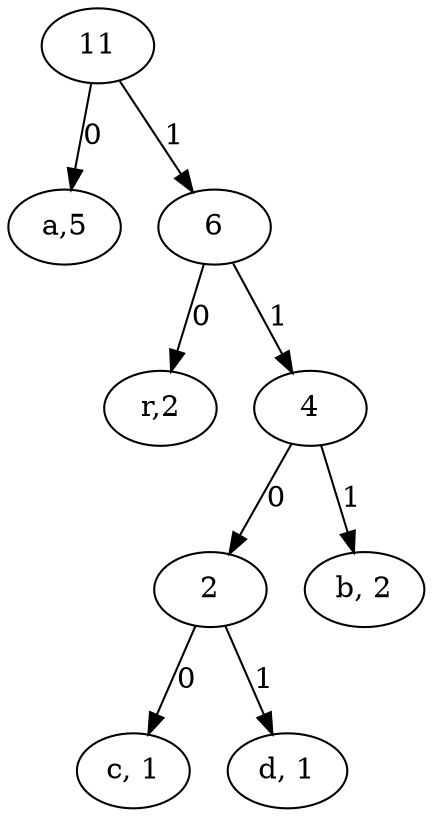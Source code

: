 digraph graphname {
	"11" -> "a,5" [label = "0"];
	"11" -> "6" [label = "1"];
	"6" -> "r,2" [label = "0"];
	"6" -> "4" [label = "1"];
	"4" -> "2" [label = "0"];
	"4" -> "b, 2" [label = "1"];
	"2" -> "c, 1" [label = "0"];
	"2" -> "d, 1" [label = "1"];

}